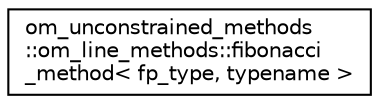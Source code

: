digraph "Graphical Class Hierarchy"
{
 // LATEX_PDF_SIZE
  edge [fontname="Helvetica",fontsize="10",labelfontname="Helvetica",labelfontsize="10"];
  node [fontname="Helvetica",fontsize="10",shape=record];
  rankdir="LR";
  Node0 [label="om_unconstrained_methods\l::om_line_methods::fibonacci\l_method\< fp_type, typename \>",height=0.2,width=0.4,color="black", fillcolor="white", style="filled",URL="$classom__unconstrained__methods_1_1om__line__methods_1_1fibonacci__method.html",tooltip="Fibonacci method object."];
}
